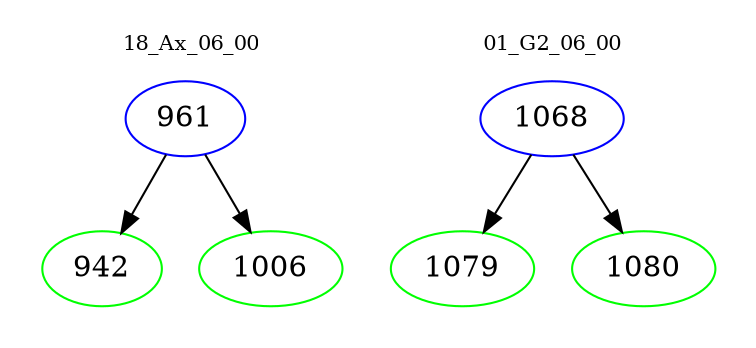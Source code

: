 digraph{
subgraph cluster_0 {
color = white
label = "18_Ax_06_00";
fontsize=10;
T0_961 [label="961", color="blue"]
T0_961 -> T0_942 [color="black"]
T0_942 [label="942", color="green"]
T0_961 -> T0_1006 [color="black"]
T0_1006 [label="1006", color="green"]
}
subgraph cluster_1 {
color = white
label = "01_G2_06_00";
fontsize=10;
T1_1068 [label="1068", color="blue"]
T1_1068 -> T1_1079 [color="black"]
T1_1079 [label="1079", color="green"]
T1_1068 -> T1_1080 [color="black"]
T1_1080 [label="1080", color="green"]
}
}
